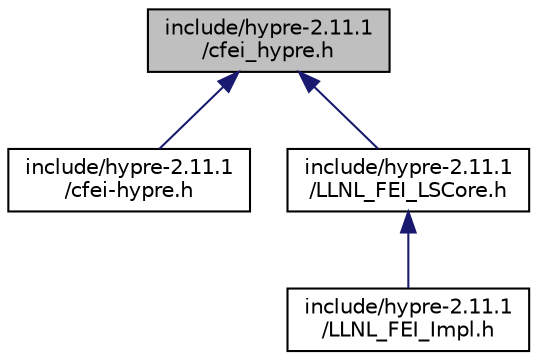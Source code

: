 digraph "include/hypre-2.11.1/cfei_hypre.h"
{
 // LATEX_PDF_SIZE
  edge [fontname="Helvetica",fontsize="10",labelfontname="Helvetica",labelfontsize="10"];
  node [fontname="Helvetica",fontsize="10",shape=record];
  Node1 [label="include/hypre-2.11.1\l/cfei_hypre.h",height=0.2,width=0.4,color="black", fillcolor="grey75", style="filled", fontcolor="black",tooltip=" "];
  Node1 -> Node2 [dir="back",color="midnightblue",fontsize="10",style="solid",fontname="Helvetica"];
  Node2 [label="include/hypre-2.11.1\l/cfei-hypre.h",height=0.2,width=0.4,color="black", fillcolor="white", style="filled",URL="$cfei-hypre_8h.html",tooltip=" "];
  Node1 -> Node3 [dir="back",color="midnightblue",fontsize="10",style="solid",fontname="Helvetica"];
  Node3 [label="include/hypre-2.11.1\l/LLNL_FEI_LSCore.h",height=0.2,width=0.4,color="black", fillcolor="white", style="filled",URL="$_l_l_n_l___f_e_i___l_s_core_8h.html",tooltip=" "];
  Node3 -> Node4 [dir="back",color="midnightblue",fontsize="10",style="solid",fontname="Helvetica"];
  Node4 [label="include/hypre-2.11.1\l/LLNL_FEI_Impl.h",height=0.2,width=0.4,color="black", fillcolor="white", style="filled",URL="$_l_l_n_l___f_e_i___impl_8h.html",tooltip=" "];
}
